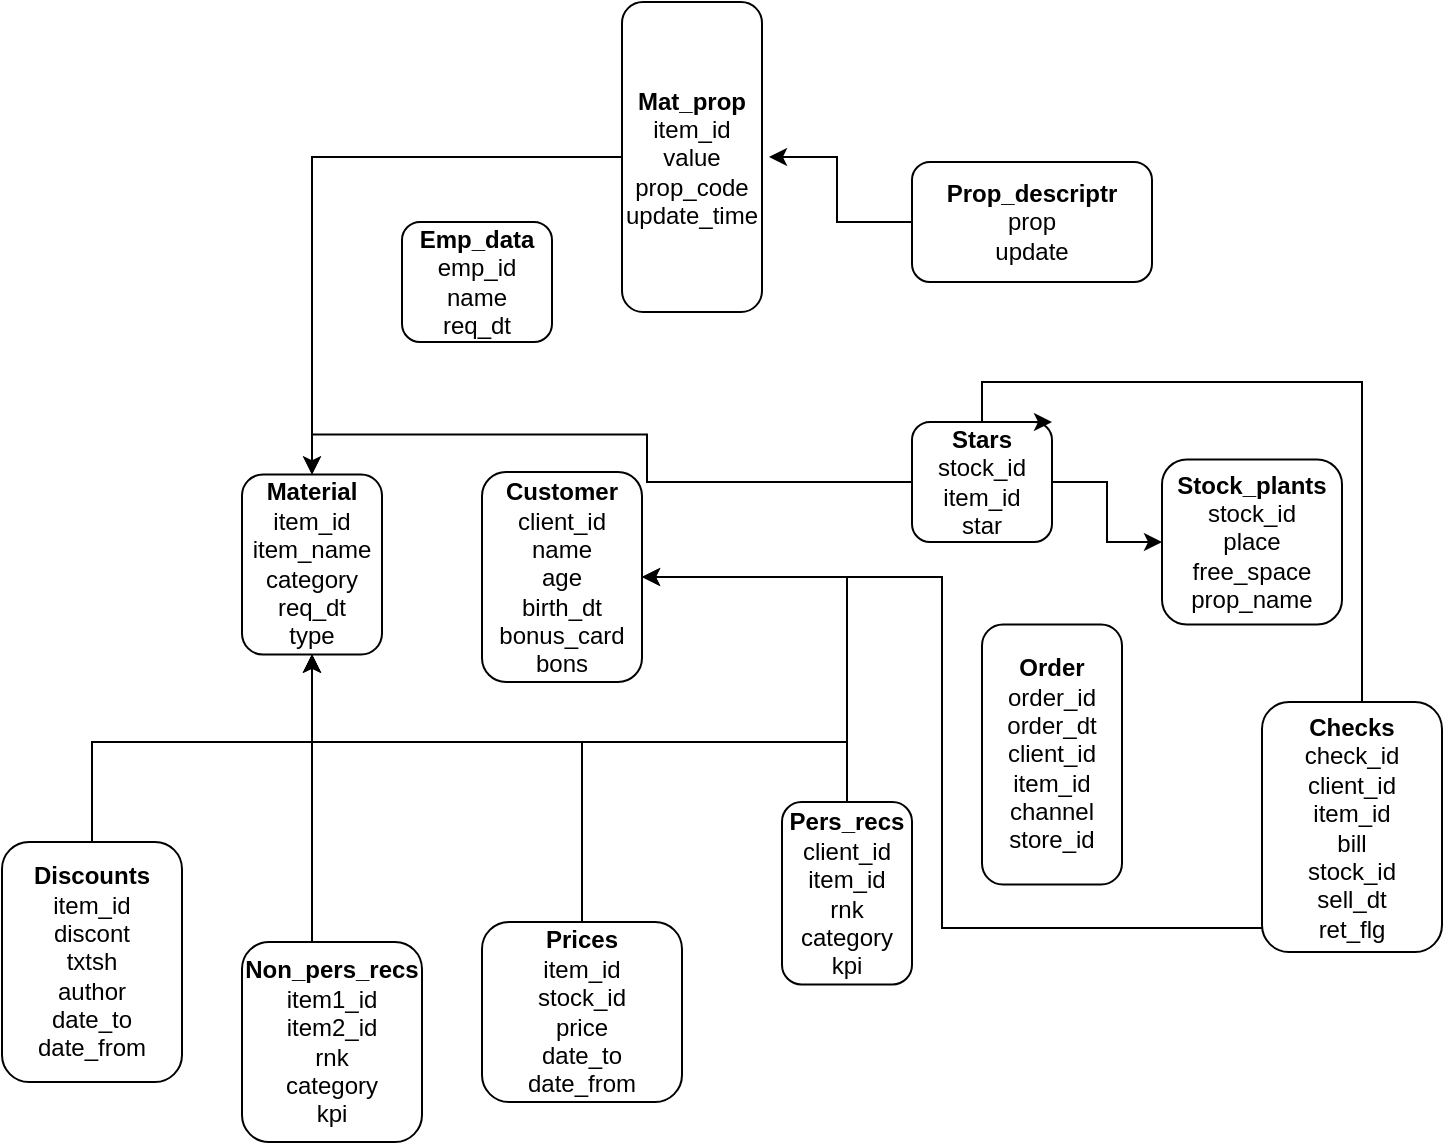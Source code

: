 <mxfile version="22.1.2" type="device">
  <diagram name="Page-1" id="AQj29fPcoU7gn-lCNaY8">
    <mxGraphModel dx="702" dy="414" grid="1" gridSize="10" guides="1" tooltips="1" connect="1" arrows="1" fold="1" page="1" pageScale="1" pageWidth="850" pageHeight="1100" math="0" shadow="0">
      <root>
        <mxCell id="0" />
        <mxCell id="1" parent="0" />
        <mxCell id="rjQneOzMlr2EsOjh4cI8-1" value="&lt;b&gt;Material&lt;/b&gt;&lt;br&gt;item_id&lt;br&gt;item_name&lt;br&gt;category&lt;br&gt;req_dt&lt;br&gt;type" style="rounded=1;whiteSpace=wrap;html=1;" parent="1" vertex="1">
          <mxGeometry x="160" y="236.25" width="70" height="90" as="geometry" />
        </mxCell>
        <mxCell id="rjQneOzMlr2EsOjh4cI8-2" value="&lt;b&gt;Customer&lt;/b&gt;&lt;br&gt;client_id&lt;br&gt;name&lt;br&gt;age&lt;br&gt;birth_dt&lt;br&gt;bonus_card&lt;br&gt;bons" style="rounded=1;whiteSpace=wrap;html=1;" parent="1" vertex="1">
          <mxGeometry x="280" y="235" width="80" height="105" as="geometry" />
        </mxCell>
        <mxCell id="rjQneOzMlr2EsOjh4cI8-3" value="&lt;b&gt;Order&lt;/b&gt;&lt;br&gt;order_id&lt;br&gt;order_dt&lt;br&gt;client_id&lt;br&gt;item_id&lt;br&gt;channel&lt;br&gt;store_id" style="rounded=1;whiteSpace=wrap;html=1;" parent="1" vertex="1">
          <mxGeometry x="530" y="311.25" width="70" height="130" as="geometry" />
        </mxCell>
        <mxCell id="e6y_So2-IaDQ9UEsysRl-5" style="edgeStyle=orthogonalEdgeStyle;rounded=0;orthogonalLoop=1;jettySize=auto;html=1;entryX=0.5;entryY=0;entryDx=0;entryDy=0;" edge="1" parent="1" source="rjQneOzMlr2EsOjh4cI8-4" target="rjQneOzMlr2EsOjh4cI8-1">
          <mxGeometry relative="1" as="geometry" />
        </mxCell>
        <mxCell id="rjQneOzMlr2EsOjh4cI8-4" value="&lt;b&gt;Mat_prop&lt;/b&gt;&lt;br&gt;item_id&lt;br&gt;value&lt;br&gt;prop_code&lt;br&gt;update_time" style="rounded=1;whiteSpace=wrap;html=1;" parent="1" vertex="1">
          <mxGeometry x="350" width="70" height="155" as="geometry" />
        </mxCell>
        <mxCell id="rjQneOzMlr2EsOjh4cI8-5" value="&lt;b&gt;Prop_descriptr&lt;/b&gt;&lt;br&gt;prop&lt;br&gt;update" style="rounded=1;whiteSpace=wrap;html=1;" parent="1" vertex="1">
          <mxGeometry x="495" y="80" width="120" height="60" as="geometry" />
        </mxCell>
        <mxCell id="rjQneOzMlr2EsOjh4cI8-6" value="&lt;b&gt;Stock_plants&lt;/b&gt;&lt;br&gt;stock_id&lt;br&gt;place&lt;br&gt;free_space&lt;br&gt;prop_name" style="rounded=1;whiteSpace=wrap;html=1;" parent="1" vertex="1">
          <mxGeometry x="620" y="228.75" width="90" height="82.5" as="geometry" />
        </mxCell>
        <mxCell id="rjQneOzMlr2EsOjh4cI8-20" style="edgeStyle=orthogonalEdgeStyle;rounded=0;orthogonalLoop=1;jettySize=auto;html=1;entryX=0;entryY=0.5;entryDx=0;entryDy=0;" parent="1" source="rjQneOzMlr2EsOjh4cI8-7" target="rjQneOzMlr2EsOjh4cI8-6" edge="1">
          <mxGeometry relative="1" as="geometry" />
        </mxCell>
        <mxCell id="e6y_So2-IaDQ9UEsysRl-4" style="edgeStyle=orthogonalEdgeStyle;rounded=0;orthogonalLoop=1;jettySize=auto;html=1;entryX=0.5;entryY=0;entryDx=0;entryDy=0;" edge="1" parent="1" source="rjQneOzMlr2EsOjh4cI8-7" target="rjQneOzMlr2EsOjh4cI8-1">
          <mxGeometry relative="1" as="geometry" />
        </mxCell>
        <mxCell id="rjQneOzMlr2EsOjh4cI8-7" value="&lt;b&gt;Stars&lt;/b&gt;&lt;br&gt;stock_id&lt;br&gt;item_id&lt;br&gt;star" style="rounded=1;whiteSpace=wrap;html=1;" parent="1" vertex="1">
          <mxGeometry x="495" y="210" width="70" height="60" as="geometry" />
        </mxCell>
        <mxCell id="rjQneOzMlr2EsOjh4cI8-21" style="edgeStyle=orthogonalEdgeStyle;rounded=0;orthogonalLoop=1;jettySize=auto;html=1;entryX=1;entryY=0.5;entryDx=0;entryDy=0;" parent="1" source="rjQneOzMlr2EsOjh4cI8-8" target="rjQneOzMlr2EsOjh4cI8-2" edge="1">
          <mxGeometry relative="1" as="geometry">
            <Array as="points">
              <mxPoint x="510" y="463" />
              <mxPoint x="510" y="288" />
            </Array>
          </mxGeometry>
        </mxCell>
        <mxCell id="e6y_So2-IaDQ9UEsysRl-3" style="edgeStyle=orthogonalEdgeStyle;rounded=0;orthogonalLoop=1;jettySize=auto;html=1;entryX=1;entryY=0;entryDx=0;entryDy=0;" edge="1" parent="1" source="rjQneOzMlr2EsOjh4cI8-8" target="rjQneOzMlr2EsOjh4cI8-7">
          <mxGeometry relative="1" as="geometry">
            <Array as="points">
              <mxPoint x="720" y="190" />
              <mxPoint x="530" y="190" />
              <mxPoint x="530" y="210" />
            </Array>
          </mxGeometry>
        </mxCell>
        <mxCell id="rjQneOzMlr2EsOjh4cI8-8" value="&lt;b&gt;Checks&lt;/b&gt;&lt;br&gt;check_id&lt;br&gt;client_id&lt;br&gt;item_id&lt;br&gt;bill&lt;br&gt;stock_id&lt;br&gt;sell_dt&lt;br&gt;ret_flg" style="rounded=1;whiteSpace=wrap;html=1;" parent="1" vertex="1">
          <mxGeometry x="670" y="350" width="90" height="125" as="geometry" />
        </mxCell>
        <mxCell id="rjQneOzMlr2EsOjh4cI8-9" value="&lt;b&gt;Emp_data&lt;/b&gt;&lt;br&gt;emp_id&lt;br&gt;name&lt;br&gt;req_dt" style="rounded=1;whiteSpace=wrap;html=1;" parent="1" vertex="1">
          <mxGeometry x="240" y="110" width="75" height="60" as="geometry" />
        </mxCell>
        <mxCell id="rjQneOzMlr2EsOjh4cI8-18" style="edgeStyle=orthogonalEdgeStyle;rounded=0;orthogonalLoop=1;jettySize=auto;html=1;entryX=1;entryY=0.5;entryDx=0;entryDy=0;exitX=0.5;exitY=0;exitDx=0;exitDy=0;" parent="1" source="rjQneOzMlr2EsOjh4cI8-10" target="rjQneOzMlr2EsOjh4cI8-2" edge="1">
          <mxGeometry relative="1" as="geometry" />
        </mxCell>
        <mxCell id="rjQneOzMlr2EsOjh4cI8-19" style="edgeStyle=orthogonalEdgeStyle;rounded=0;orthogonalLoop=1;jettySize=auto;html=1;entryX=0.5;entryY=1;entryDx=0;entryDy=0;" parent="1" source="rjQneOzMlr2EsOjh4cI8-10" target="rjQneOzMlr2EsOjh4cI8-1" edge="1">
          <mxGeometry relative="1" as="geometry">
            <Array as="points">
              <mxPoint x="463" y="370" />
              <mxPoint x="195" y="370" />
            </Array>
          </mxGeometry>
        </mxCell>
        <mxCell id="rjQneOzMlr2EsOjh4cI8-10" value="&lt;b&gt;Pers_recs&lt;/b&gt;&lt;br&gt;client_id&lt;br&gt;item_id&lt;br&gt;rnk&lt;br style=&quot;border-color: var(--border-color);&quot;&gt;category&lt;br style=&quot;border-color: var(--border-color);&quot;&gt;kpi" style="rounded=1;whiteSpace=wrap;html=1;" parent="1" vertex="1">
          <mxGeometry x="430" y="400" width="65" height="91.25" as="geometry" />
        </mxCell>
        <mxCell id="e6y_So2-IaDQ9UEsysRl-1" style="edgeStyle=orthogonalEdgeStyle;rounded=0;orthogonalLoop=1;jettySize=auto;html=1;entryX=0.5;entryY=1;entryDx=0;entryDy=0;" edge="1" parent="1" source="rjQneOzMlr2EsOjh4cI8-11" target="rjQneOzMlr2EsOjh4cI8-1">
          <mxGeometry relative="1" as="geometry">
            <Array as="points">
              <mxPoint x="195" y="420" />
              <mxPoint x="195" y="420" />
            </Array>
          </mxGeometry>
        </mxCell>
        <mxCell id="rjQneOzMlr2EsOjh4cI8-11" value="&lt;b&gt;Non_pers_recs&lt;/b&gt;&lt;br&gt;item1_id&lt;br&gt;item2_id&lt;br&gt;rnk&lt;br&gt;category&lt;br&gt;kpi" style="rounded=1;whiteSpace=wrap;html=1;" parent="1" vertex="1">
          <mxGeometry x="160" y="470" width="90" height="100" as="geometry" />
        </mxCell>
        <mxCell id="rjQneOzMlr2EsOjh4cI8-17" style="edgeStyle=orthogonalEdgeStyle;rounded=0;orthogonalLoop=1;jettySize=auto;html=1;" parent="1" source="rjQneOzMlr2EsOjh4cI8-12" target="rjQneOzMlr2EsOjh4cI8-1" edge="1">
          <mxGeometry relative="1" as="geometry">
            <Array as="points">
              <mxPoint x="85" y="370" />
              <mxPoint x="195" y="370" />
            </Array>
          </mxGeometry>
        </mxCell>
        <mxCell id="rjQneOzMlr2EsOjh4cI8-12" value="&lt;b&gt;Discounts&lt;/b&gt;&lt;br&gt;item_id&lt;br&gt;discont&lt;br&gt;txtsh&lt;br&gt;author&lt;br&gt;date_to&lt;br&gt;date_from" style="rounded=1;whiteSpace=wrap;html=1;" parent="1" vertex="1">
          <mxGeometry x="40" y="420" width="90" height="120" as="geometry" />
        </mxCell>
        <mxCell id="e6y_So2-IaDQ9UEsysRl-2" style="edgeStyle=orthogonalEdgeStyle;rounded=0;orthogonalLoop=1;jettySize=auto;html=1;" edge="1" parent="1" source="rjQneOzMlr2EsOjh4cI8-13" target="rjQneOzMlr2EsOjh4cI8-1">
          <mxGeometry relative="1" as="geometry">
            <Array as="points">
              <mxPoint x="330" y="370" />
              <mxPoint x="195" y="370" />
            </Array>
          </mxGeometry>
        </mxCell>
        <mxCell id="rjQneOzMlr2EsOjh4cI8-13" value="&lt;b&gt;Prices&lt;/b&gt;&lt;br&gt;item_id&lt;br&gt;stock_id&lt;br&gt;price&lt;br&gt;date_to&lt;br&gt;date_from" style="rounded=1;whiteSpace=wrap;html=1;" parent="1" vertex="1">
          <mxGeometry x="280" y="460" width="100" height="90" as="geometry" />
        </mxCell>
        <mxCell id="e6y_So2-IaDQ9UEsysRl-6" style="edgeStyle=orthogonalEdgeStyle;rounded=0;orthogonalLoop=1;jettySize=auto;html=1;entryX=1.05;entryY=0.5;entryDx=0;entryDy=0;entryPerimeter=0;" edge="1" parent="1" source="rjQneOzMlr2EsOjh4cI8-5" target="rjQneOzMlr2EsOjh4cI8-4">
          <mxGeometry relative="1" as="geometry" />
        </mxCell>
      </root>
    </mxGraphModel>
  </diagram>
</mxfile>
